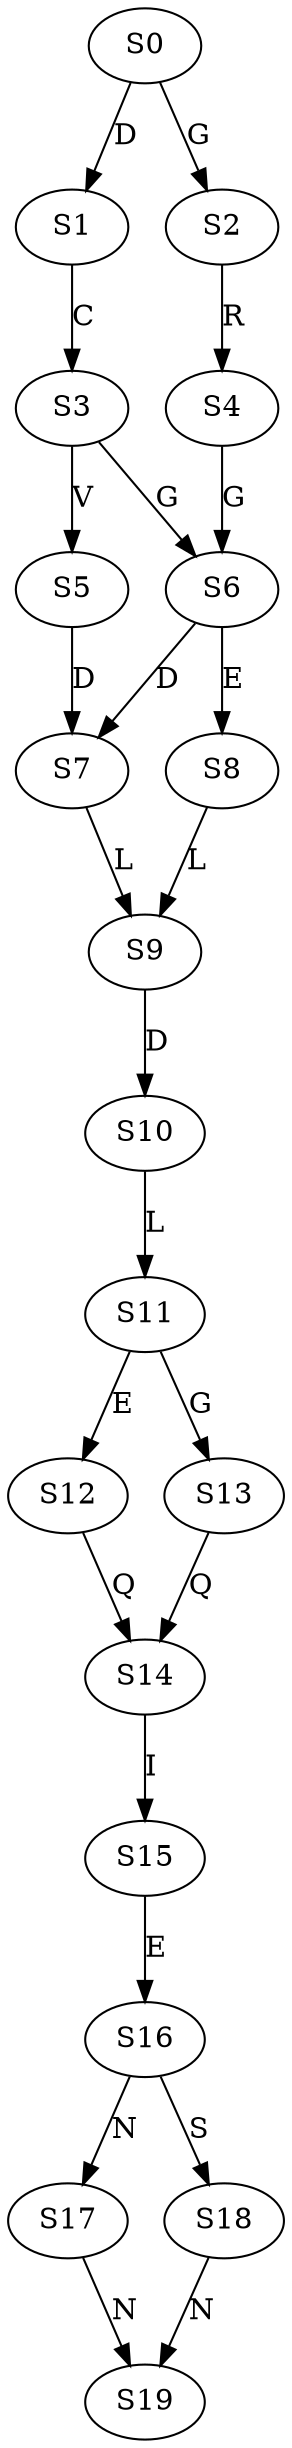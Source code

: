 strict digraph  {
	S0 -> S1 [ label = D ];
	S0 -> S2 [ label = G ];
	S1 -> S3 [ label = C ];
	S2 -> S4 [ label = R ];
	S3 -> S5 [ label = V ];
	S3 -> S6 [ label = G ];
	S4 -> S6 [ label = G ];
	S5 -> S7 [ label = D ];
	S6 -> S7 [ label = D ];
	S6 -> S8 [ label = E ];
	S7 -> S9 [ label = L ];
	S8 -> S9 [ label = L ];
	S9 -> S10 [ label = D ];
	S10 -> S11 [ label = L ];
	S11 -> S12 [ label = E ];
	S11 -> S13 [ label = G ];
	S12 -> S14 [ label = Q ];
	S13 -> S14 [ label = Q ];
	S14 -> S15 [ label = I ];
	S15 -> S16 [ label = E ];
	S16 -> S17 [ label = N ];
	S16 -> S18 [ label = S ];
	S17 -> S19 [ label = N ];
	S18 -> S19 [ label = N ];
}
